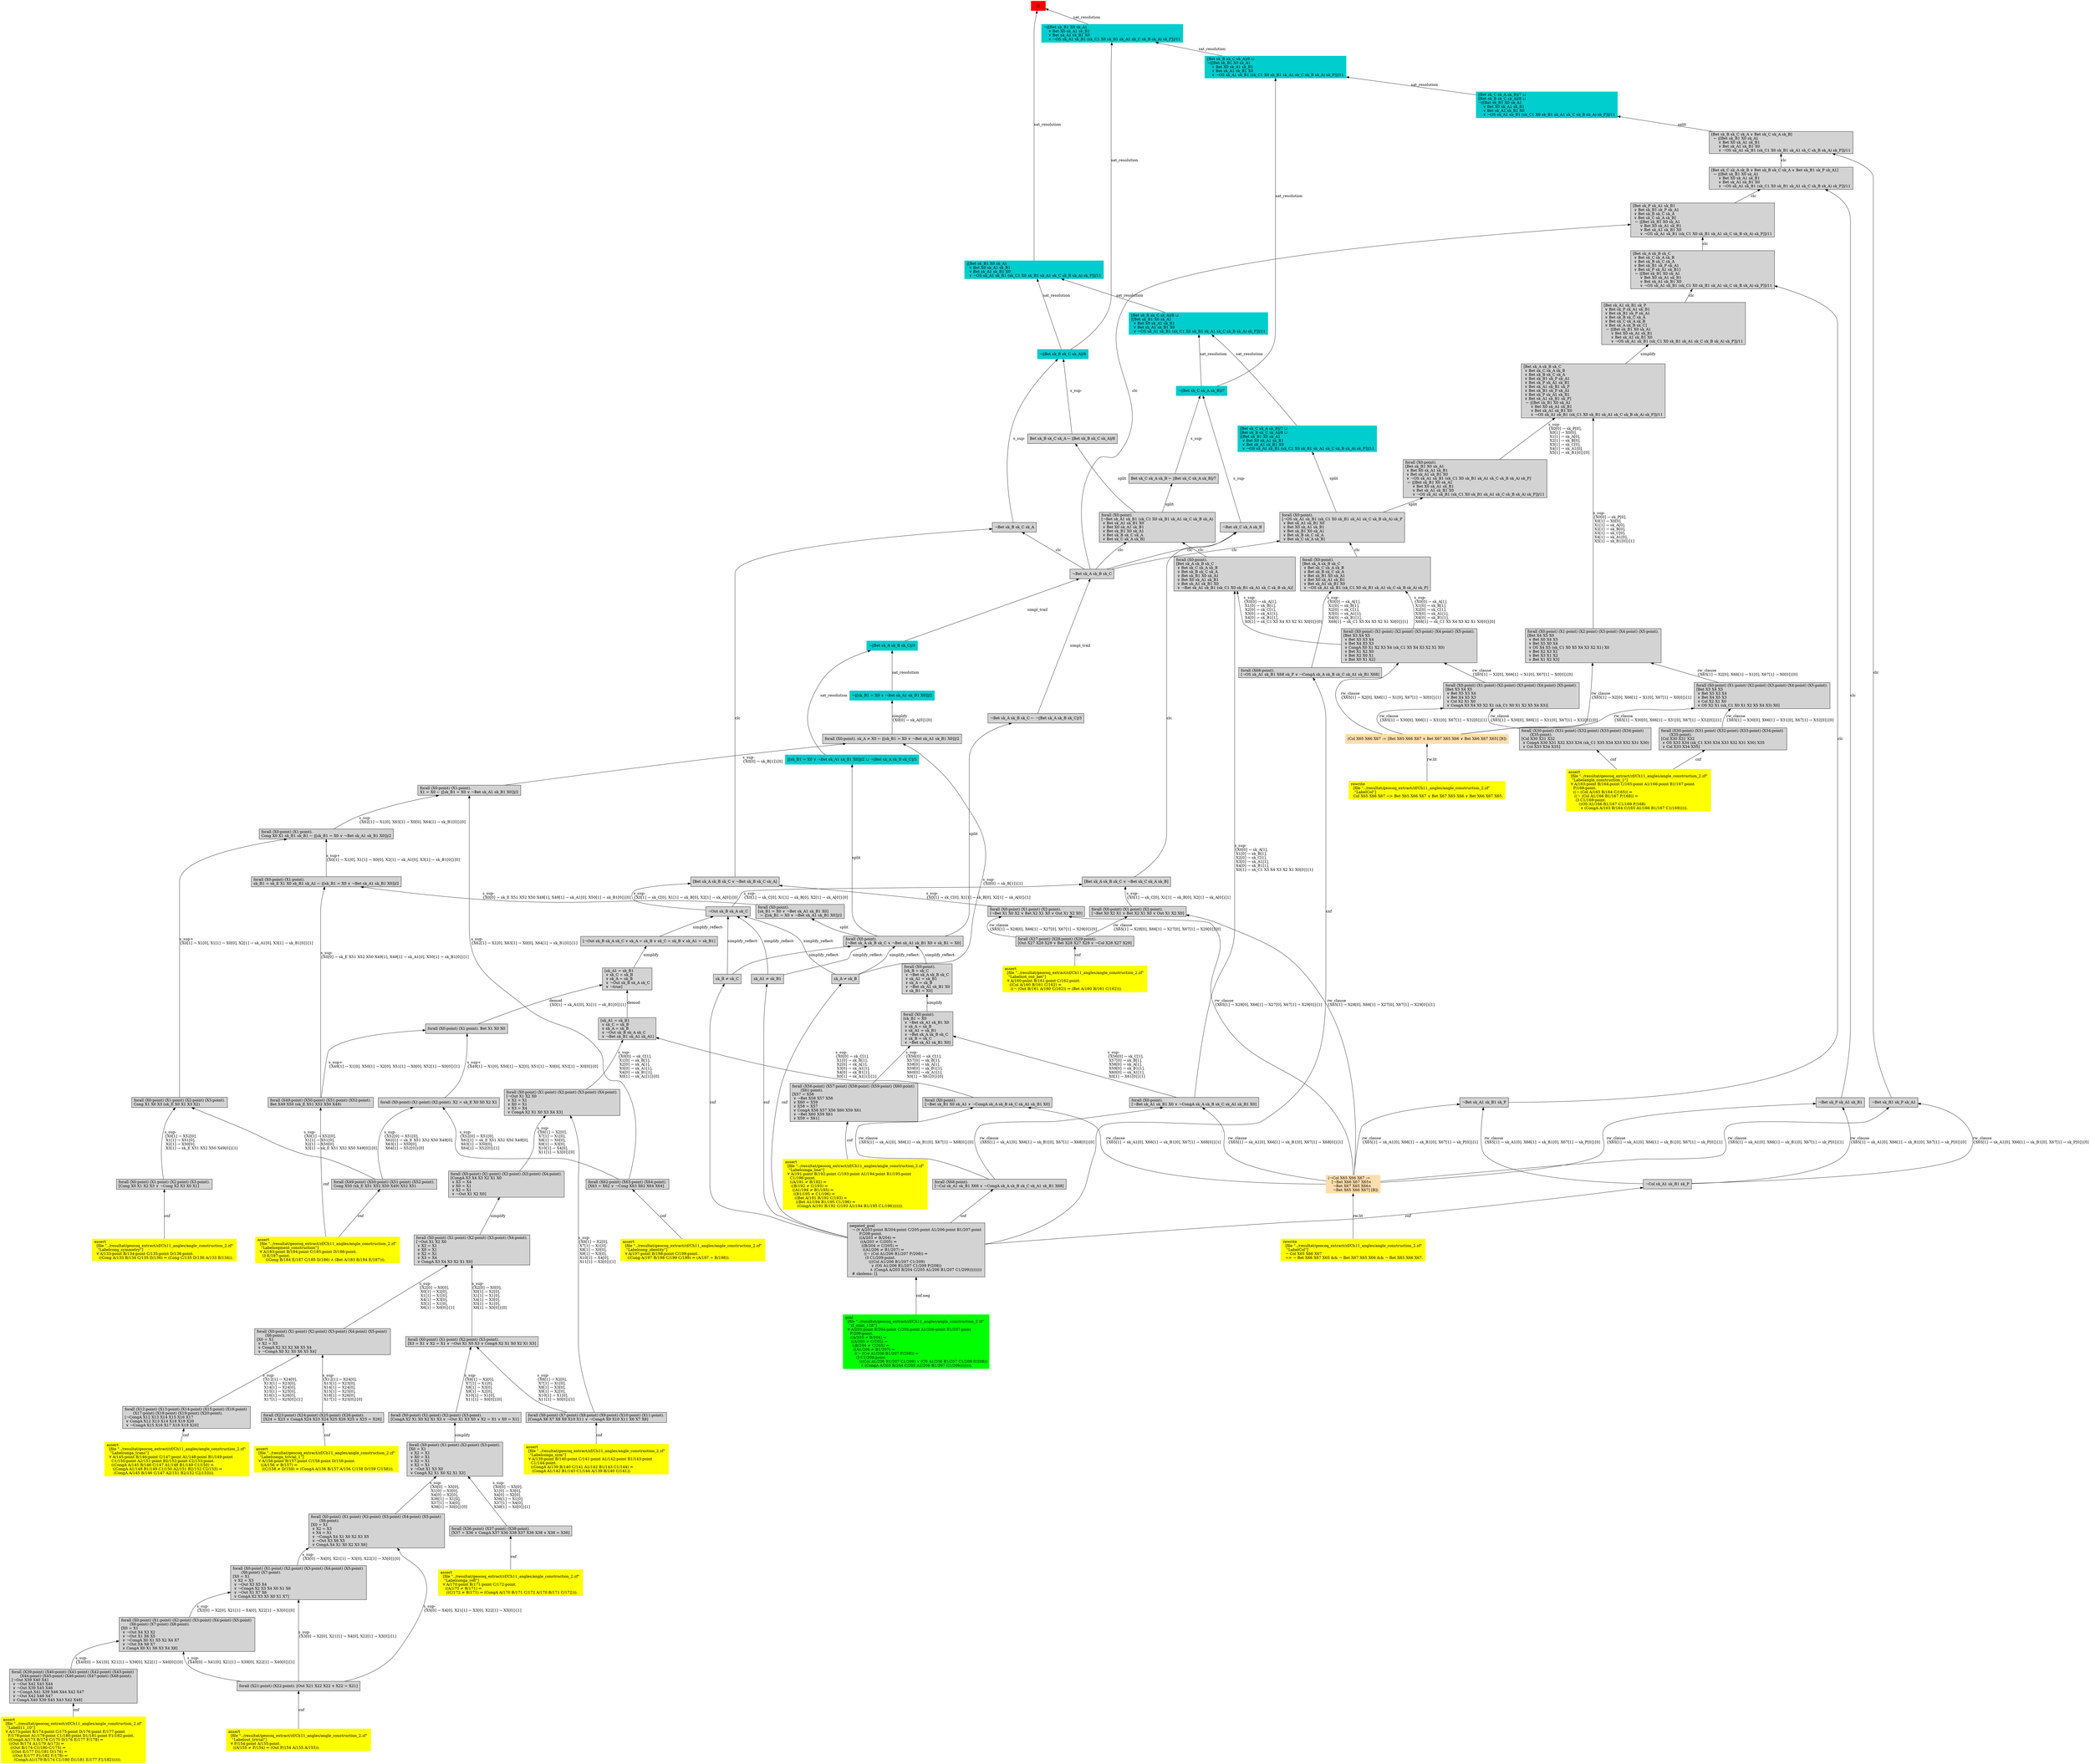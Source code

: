 digraph "unsat_graph" {
  vertex_0 [color=red, label="[]", shape=box, style=filled];
  vertex_0 -> vertex_1 [label="sat_resolution", dir="back"];
  vertex_1 [color=cyan3, shape=box, label="⟦[Bet sk_B1 X0 sk_A1\l  ∨ Bet X0 sk_A1 sk_B1\l  ∨ Bet sk_A1 sk_B1 X0\l  ∨ ¬OS sk_A1 sk_B1 (sk_C1 X0 sk_B1 sk_A1 sk_C sk_B sk_A) sk_P]⟧/11\l", style=filled];
  vertex_1 -> vertex_2 [label="sat_resolution", dir="back"];
  vertex_2 [color=cyan3, shape=box, label="¬⟦Bet sk_B sk_C sk_A⟧/8\l", style=filled];
  vertex_2 -> vertex_3 [label="s_sup-\l", dir="back"];
  vertex_3 [shape=box, label="¬Bet sk_B sk_C sk_A\l", style=filled];
  vertex_3 -> vertex_4 [label="clc", dir="back"];
  vertex_4 [shape=box, label="¬Bet sk_A sk_B sk_C\l", style=filled];
  vertex_4 -> vertex_5 [label="simpl_trail", dir="back"];
  vertex_5 [color=cyan3, shape=box, label="¬⟦Bet sk_A sk_B sk_C⟧/3\l", style=filled];
  vertex_5 -> vertex_6 [label="sat_resolution", dir="back"];
  vertex_6 [color=cyan3, shape=box, label="¬⟦[sk_B1 = X0 ∨ ¬Bet sk_A1 sk_B1 X0]⟧/2\l", style=filled];
  vertex_6 -> vertex_7 [label="simplify\l\{X0[0] → sk_A[0]\}[0]\l", dir="back"];
  vertex_7 [shape=box, label="forall (X0:point). sk_A ≠ X0 ← ⟦[sk_B1 = X0 ∨ ¬Bet sk_A1 sk_B1 X0]⟧/2\l", style=filled];
  vertex_7 -> vertex_8 [label="s_sup-\l\{X0[0] → sk_B[1]\}[1]\l", dir="back"];
  vertex_8 [shape=box, label="sk_A ≠ sk_B\l", style=filled];
  vertex_8 -> vertex_9 [label="cnf", dir="back"];
  vertex_9 [shape=box, label="negated_goal\l  ¬ (∀ A/203:point B/204:point C/205:point A1/206:point B1/207:point \l        P/208:point.\l        ((A/203 ≠ B/204) ⇒\l         ((A/203 ≠ C/205) ⇒\l          ((B/204 ≠ C/205) ⇒\l           ((A1/206 ≠ B1/207) ⇒\l            ((¬ (Col A1/206 B1/207 P/208)) ⇒\l             (∃ C1/209:point.\l                (((Col A1/206 B1/207 C1/209)\l                  ∨ (OS A1/206 B1/207 C1/209 P/208))\l                 ∧ (CongA A/203 B/204 C/205 A1/206 B1/207 C1/209)))))))))\l  # skolems: [].\l", style=filled];
  vertex_9 -> vertex_10 [label="cnf.neg", dir="back"];
  vertex_10 [color=green, shape=box, label="goal\l  [file \"../resultat/geocoq_extract/zf/Ch11_angles/angle_construction_2.zf\" \l   \"zf_stmt_128\"]\l  ∀ A/203:point B/204:point C/205:point A1/206:point B1/207:point \l    P/208:point.\l    ((A/203 ≠ B/204) ⇒\l     ((A/203 ≠ C/205) ⇒\l      ((B/204 ≠ C/205) ⇒\l       ((A1/206 ≠ B1/207) ⇒\l        ((¬ (Col A1/206 B1/207 P/208)) ⇒\l         (∃ C1/209:point.\l            (((Col A1/206 B1/207 C1/209) ∨ (OS A1/206 B1/207 C1/209 P/208))\l             ∧ (CongA A/203 B/204 C/205 A1/206 B1/207 C1/209)))))))).\l", style=filled];
  vertex_7 -> vertex_11 [label="s_sup-\l\{X0[0] → sk_B[1]\}[0]\l", dir="back"];
  vertex_11 [shape=box, label="forall (X0:point) (X1:point).\lX1 = X0 ← ⟦[sk_B1 = X0 ∨ ¬Bet sk_A1 sk_B1 X0]⟧/2\l", style=filled];
  vertex_11 -> vertex_12 [label="s_sup-\l\{X62[1] → X1[0], X63[1] → X0[0], X64[1] → sk_B1[0]\}[1]\l", dir="back"];
  vertex_12 [shape=box, label="forall (X62:point) (X63:point) (X64:point).\l[X63 = X62 ∨ ¬Cong X63 X62 X64 X64]\l", style=filled];
  vertex_12 -> vertex_13 [label="cnf", dir="back"];
  vertex_13 [color=yellow, shape=box, label="assert\l  [file \"../resultat/geocoq_extract/zf/Ch11_angles/angle_construction_2.zf\" \l   \"Labelcong_identity\"]\l  ∀ A/197:point B/198:point C/199:point.\l    ((Cong A/197 B/198 C/199 C/199) ⇒ (A/197 = B/198)).\l", style=filled];
  vertex_11 -> vertex_14 [label="s_sup-\l\{X62[1] → X1[0], X63[1] → X0[0], X64[1] → sk_B1[0]\}[0]\l", dir="back"];
  vertex_14 [shape=box, label="forall (X0:point) (X1:point).\lCong X0 X1 sk_B1 sk_B1 ← ⟦[sk_B1 = X0 ∨ ¬Bet sk_A1 sk_B1 X0]⟧/2\l", style=filled];
  vertex_14 -> vertex_15 [label="s_sup+\l\{X0[1] → X1[0], X1[1] → X0[0], X2[1] → sk_A1[0], X3[1] → sk_B1[0]\}[1]\l", dir="back"];
  vertex_15 [shape=box, label="forall (X0:point) (X1:point) (X2:point) (X3:point).\lCong X1 X0 X3 (sk_E X0 X1 X3 X2)\l", style=filled];
  vertex_15 -> vertex_16 [label="s_sup-\l\{X0[1] → X52[0], \l X1[1] → X51[0], \l X2[1] → X50[0], \l X3[1] → sk_E X51 X52 X50 X49[0]\}[1]\l", dir="back"];
  vertex_16 [shape=box, label="forall (X0:point) (X1:point) (X2:point) (X3:point).\l[Cong X0 X1 X2 X3 ∨ ¬Cong X2 X3 X0 X1]\l", style=filled];
  vertex_16 -> vertex_17 [label="cnf", dir="back"];
  vertex_17 [color=yellow, shape=box, label="assert\l  [file \"../resultat/geocoq_extract/zf/Ch11_angles/angle_construction_2.zf\" \l   \"Labelcong_symmetry\"]\l  ∀ A/133:point B/134:point C/135:point D/136:point.\l    ((Cong A/133 B/134 C/135 D/136) ⇒ (Cong C/135 D/136 A/133 B/134)).\l", style=filled];
  vertex_15 -> vertex_18 [label="s_sup-\l\{X0[1] → X52[0], \l X1[1] → X51[0], \l X2[1] → X50[0], \l X3[1] → sk_E X51 X52 X50 X49[0]\}[0]\l", dir="back"];
  vertex_18 [shape=box, label="forall (X49:point) (X50:point) (X51:point) (X52:point).\lCong X50 (sk_E X51 X52 X50 X49) X52 X51\l", style=filled];
  vertex_18 -> vertex_19 [label="cnf", dir="back"];
  vertex_19 [color=yellow, shape=box, label="assert\l  [file \"../resultat/geocoq_extract/zf/Ch11_angles/angle_construction_2.zf\" \l   \"Labelsegment_construction\"]\l  ∀ A/183:point B/184:point C/185:point D/186:point.\l    (∃ E/187:point.\l       ((Cong B/184 E/187 C/185 D/186) ∧ (Bet A/183 B/184 E/187))).\l", style=filled];
  vertex_14 -> vertex_20 [label="s_sup+\l\{X0[1] → X1[0], X1[1] → X0[0], X2[1] → sk_A1[0], X3[1] → sk_B1[0]\}[0]\l", dir="back"];
  vertex_20 [shape=box, label="forall (X0:point) (X1:point).\lsk_B1 = sk_E X1 X0 sk_B1 sk_A1 ← ⟦[sk_B1 = X0 ∨ ¬Bet sk_A1 sk_B1 X0]⟧/2\l", style=filled];
  vertex_20 -> vertex_21 [label="s_sup-\l\{X0[0] → sk_E X51 X52 X50 X49[1], X49[1] → sk_A1[0], X50[1] → sk_B1[0]\}[0]\l", dir="back"];
  vertex_21 [shape=box, label="forall (X0:point).\l[sk_B1 = X0 ∨ ¬Bet sk_A1 sk_B1 X0]\l  ← ⟦[sk_B1 = X0 ∨ ¬Bet sk_A1 sk_B1 X0]⟧/2\l", style=filled];
  vertex_21 -> vertex_22 [label="split", dir="back"];
  vertex_22 [shape=box, label="forall (X0:point).\l[¬Bet sk_A sk_B sk_C ∨ ¬Bet sk_A1 sk_B1 X0 ∨ sk_B1 = X0]\l", style=filled];
  vertex_22 -> vertex_23 [label="simplify_reflect-", dir="back"];
  vertex_23 [shape=box, label="sk_B ≠ sk_C\l", style=filled];
  vertex_23 -> vertex_9 [label="cnf", dir="back"];
  vertex_22 -> vertex_24 [label="simplify_reflect-", dir="back"];
  vertex_24 [shape=box, label="sk_A1 ≠ sk_B1\l", style=filled];
  vertex_24 -> vertex_9 [label="cnf", dir="back"];
  vertex_22 -> vertex_8 [label="simplify_reflect-", dir="back"];
  vertex_22 -> vertex_25 [label="simplify_reflect-", dir="back"];
  vertex_25 [shape=box, label="forall (X0:point).\l[sk_B = sk_C\l ∨ ¬Bet sk_A sk_B sk_C\l ∨ sk_A1 = sk_B1\l ∨ sk_A = sk_B\l ∨ ¬Bet sk_A1 sk_B1 X0\l ∨ sk_B1 = X0]\l", style=filled];
  vertex_25 -> vertex_26 [label="simplify", dir="back"];
  vertex_26 [shape=box, label="forall (X0:point).\l[sk_B1 = X0\l ∨ ¬Bet sk_A1 sk_B1 X0\l ∨ sk_A = sk_B\l ∨ sk_A1 = sk_B1\l ∨ ¬Bet sk_A sk_B sk_C\l ∨ sk_B = sk_C\l ∨ ¬Bet sk_A1 sk_B1 X0]\l", style=filled];
  vertex_26 -> vertex_27 [label="s_sup-\l\{X56[0] → sk_C[1], \l X57[0] → sk_B[1], \l X58[0] → sk_A[1], \l X59[0] → sk_B1[1], \l X60[0] → sk_A1[1], \l X0[1] → X61[0]\}[1]\l", dir="back"];
  vertex_27 [shape=box, label="forall (X0:point).\l[¬Bet sk_A1 sk_B1 X0 ∨ ¬CongA sk_A sk_B sk_C sk_A1 sk_B1 X0]\l", style=filled];
  vertex_27 -> vertex_28 [label="rw_clause\l\{X65[1] → sk_A1[0], X66[1] → sk_B1[0], X67[1] → X68[0]\}[1]\l", dir="back"];
  vertex_28 [color=navajowhite, shape=box, label="(¬Col X65 X66 X67 :=\l   [¬Bet X66 X67 X65∧\l    ¬Bet X67 X65 X66∧\l    ¬Bet X65 X66 X67] [B])\l", style=filled];
  vertex_28 -> vertex_29 [label="rw.lit", dir="back"];
  vertex_29 [color=yellow, shape=box, label="rewrite\l  [file \"../resultat/geocoq_extract/zf/Ch11_angles/angle_construction_2.zf\" \l   \"LabelCol\"]\l  ¬ Col X65 X66 X67\l  =\> ¬ Bet X66 X67 X65 && ¬ Bet X67 X65 X66 && ¬ Bet X65 X66 X67.\l", style=filled];
  vertex_27 -> vertex_30 [label="rw_clause\l\{X65[1] → sk_A1[0], X66[1] → sk_B1[0], X67[1] → X68[0]\}[0]\l", dir="back"];
  vertex_30 [shape=box, label="forall (X68:point).\l[¬Col sk_A1 sk_B1 X68 ∨ ¬CongA sk_A sk_B sk_C sk_A1 sk_B1 X68]\l", style=filled];
  vertex_30 -> vertex_9 [label="cnf", dir="back"];
  vertex_26 -> vertex_31 [label="s_sup-\l\{X56[0] → sk_C[1], \l X57[0] → sk_B[1], \l X58[0] → sk_A[1], \l X59[0] → sk_B1[1], \l X60[0] → sk_A1[1], \l X0[1] → X61[0]\}[0]\l", dir="back"];
  vertex_31 [shape=box, label="forall (X56:point) (X57:point) (X58:point) (X59:point) (X60:point) \l       (X61:point).\l[X57 = X56\l ∨ ¬Bet X58 X57 X56\l ∨ X60 = X59\l ∨ X58 = X57\l ∨ CongA X58 X57 X56 X60 X59 X61\l ∨ ¬Bet X60 X59 X61\l ∨ X59 = X61]\l", style=filled];
  vertex_31 -> vertex_32 [label="cnf", dir="back"];
  vertex_32 [color=yellow, shape=box, label="assert\l  [file \"../resultat/geocoq_extract/zf/Ch11_angles/angle_construction_2.zf\" \l   \"Labelconga_line\"]\l  ∀ A/191:point B/192:point C/193:point A1/194:point B1/195:point \l    C1/196:point.\l    ((A/191 ≠ B/192) ⇒\l     ((B/192 ≠ C/193) ⇒\l      ((A1/194 ≠ B1/195) ⇒\l       ((B1/195 ≠ C1/196) ⇒\l        ((Bet A/191 B/192 C/193) ⇒\l         ((Bet A1/194 B1/195 C1/196) ⇒\l          (CongA A/191 B/192 C/193 A1/194 B1/195 C1/196))))))).\l", style=filled];
  vertex_20 -> vertex_33 [label="s_sup-\l\{X0[0] → sk_E X51 X52 X50 X49[1], X49[1] → sk_A1[0], X50[1] → sk_B1[0]\}[1]\l", dir="back"];
  vertex_33 [shape=box, label="forall (X49:point) (X50:point) (X51:point) (X52:point).\lBet X49 X50 (sk_E X51 X52 X50 X49)\l", style=filled];
  vertex_33 -> vertex_19 [label="cnf", dir="back"];
  vertex_5 -> vertex_34 [label="sat_resolution", dir="back"];
  vertex_34 [color=cyan3, shape=box, label="⟦[sk_B1 = X0 ∨ ¬Bet sk_A1 sk_B1 X0]⟧/2 ⊔ ¬⟦Bet sk_A sk_B sk_C⟧/3\l", style=filled];
  vertex_34 -> vertex_22 [label="split", dir="back"];
  vertex_4 -> vertex_35 [label="simpl_trail", dir="back"];
  vertex_35 [shape=box, label="¬Bet sk_A sk_B sk_C ← ¬⟦Bet sk_A sk_B sk_C⟧/3\l", style=filled];
  vertex_35 -> vertex_22 [label="split", dir="back"];
  vertex_3 -> vertex_36 [label="clc", dir="back"];
  vertex_36 [shape=box, label="[Bet sk_A sk_B sk_C ∨ ¬Bet sk_B sk_C sk_A]\l", style=filled];
  vertex_36 -> vertex_37 [label="s_sup-\l\{X0[1] → sk_C[0], X1[1] → sk_B[0], X2[1] → sk_A[0]\}[0]\l", dir="back"];
  vertex_37 [shape=box, label="¬Out sk_B sk_A sk_C\l", style=filled];
  vertex_37 -> vertex_8 [label="simplify_reflect-", dir="back"];
  vertex_37 -> vertex_23 [label="simplify_reflect-", dir="back"];
  vertex_37 -> vertex_24 [label="simplify_reflect-", dir="back"];
  vertex_37 -> vertex_38 [label="simplify_reflect-", dir="back"];
  vertex_38 [shape=box, label="[¬Out sk_B sk_A sk_C ∨ sk_A = sk_B ∨ sk_C = sk_B ∨ sk_A1 = sk_B1]\l", style=filled];
  vertex_38 -> vertex_39 [label="simplify", dir="back"];
  vertex_39 [shape=box, label="[sk_A1 = sk_B1\l ∨ sk_C = sk_B\l ∨ sk_A = sk_B\l ∨ ¬Out sk_B sk_A sk_C\l ∨ ¬true]\l", style=filled];
  vertex_39 -> vertex_40 [label="demod\l\{X0[1] → sk_A1[0], X1[1] → sk_B1[0]\}[1]\l", dir="back"];
  vertex_40 [shape=box, label="forall (X0:point) (X1:point). Bet X1 X0 X0\l", style=filled];
  vertex_40 -> vertex_33 [label="s_sup+\l\{X49[1] → X1[0], X50[1] → X2[0], X51[1] → X0[0], X52[1] → X0[0]\}[1]\l", dir="back"];
  vertex_40 -> vertex_41 [label="s_sup+\l\{X49[1] → X1[0], X50[1] → X2[0], X51[1] → X0[0], X52[1] → X0[0]\}[0]\l", dir="back"];
  vertex_41 [shape=box, label="forall (X0:point) (X1:point) (X2:point). X2 = sk_E X0 X0 X2 X1\l", style=filled];
  vertex_41 -> vertex_12 [label="s_sup-\l\{X52[0] → X51[0], \l X62[1] → sk_E X51 X52 X50 X49[0], \l X63[1] → X50[0], \l X64[1] → X52[0]\}[1]\l", dir="back"];
  vertex_41 -> vertex_18 [label="s_sup-\l\{X52[0] → X51[0], \l X62[1] → sk_E X51 X52 X50 X49[0], \l X63[1] → X50[0], \l X64[1] → X52[0]\}[0]\l", dir="back"];
  vertex_39 -> vertex_42 [label="demod", dir="back"];
  vertex_42 [shape=box, label="[sk_A1 = sk_B1\l ∨ sk_C = sk_B\l ∨ sk_A = sk_B\l ∨ ¬Out sk_B sk_A sk_C\l ∨ ¬Bet sk_B1 sk_A1 sk_A1]\l", style=filled];
  vertex_42 -> vertex_43 [label="s_sup-\l\{X0[0] → sk_C[1], \l X1[0] → sk_B[1], \l X2[0] → sk_A[1], \l X3[0] → sk_A1[1], \l X4[0] → sk_B1[1], \l X0[1] → sk_A1[1]\}[1]\l", dir="back"];
  vertex_43 [shape=box, label="forall (X0:point).\l[¬Bet sk_B1 X0 sk_A1 ∨ ¬CongA sk_A sk_B sk_C sk_A1 sk_B1 X0]\l", style=filled];
  vertex_43 -> vertex_28 [label="rw_clause\l\{X65[1] → sk_A1[0], X66[1] → sk_B1[0], X67[1] → X68[0]\}[1]\l", dir="back"];
  vertex_43 -> vertex_30 [label="rw_clause\l\{X65[1] → sk_A1[0], X66[1] → sk_B1[0], X67[1] → X68[0]\}[0]\l", dir="back"];
  vertex_42 -> vertex_44 [label="s_sup-\l\{X0[0] → sk_C[1], \l X1[0] → sk_B[1], \l X2[0] → sk_A[1], \l X3[0] → sk_A1[1], \l X4[0] → sk_B1[1], \l X0[1] → sk_A1[1]\}[0]\l", dir="back"];
  vertex_44 [shape=box, label="forall (X0:point) (X1:point) (X2:point) (X3:point) (X4:point).\l[¬Out X1 X2 X0\l ∨ X2 = X1\l ∨ X0 = X1\l ∨ X3 = X4\l ∨ CongA X2 X1 X0 X3 X4 X3]\l", style=filled];
  vertex_44 -> vertex_45 [label="s_sup-\l\{X6[1] → X2[0], \l X7[1] → X1[0], \l X8[1] → X0[0], \l X9[1] → X3[0], \l X10[1] → X4[0], \l X11[1] → X3[0]\}[1]\l", dir="back"];
  vertex_45 [shape=box, label="forall (X6:point) (X7:point) (X8:point) (X9:point) (X10:point) (X11:point).\l[CongA X6 X7 X8 X9 X10 X11 ∨ ¬CongA X9 X10 X11 X6 X7 X8]\l", style=filled];
  vertex_45 -> vertex_46 [label="cnf", dir="back"];
  vertex_46 [color=yellow, shape=box, label="assert\l  [file \"../resultat/geocoq_extract/zf/Ch11_angles/angle_construction_2.zf\" \l   \"Labelconga_sym\"]\l  ∀ A/139:point B/140:point C/141:point A1/142:point B1/143:point \l    C1/144:point.\l    ((CongA A/139 B/140 C/141 A1/142 B1/143 C1/144) ⇒\l     (CongA A1/142 B1/143 C1/144 A/139 B/140 C/141)).\l", style=filled];
  vertex_44 -> vertex_47 [label="s_sup-\l\{X6[1] → X2[0], \l X7[1] → X1[0], \l X8[1] → X0[0], \l X9[1] → X3[0], \l X10[1] → X4[0], \l X11[1] → X3[0]\}[0]\l", dir="back"];
  vertex_47 [shape=box, label="forall (X0:point) (X1:point) (X2:point) (X3:point) (X4:point).\l[CongA X3 X4 X3 X2 X1 X0\l ∨ X3 = X4\l ∨ X0 = X1\l ∨ X2 = X1\l ∨ ¬Out X1 X2 X0]\l", style=filled];
  vertex_47 -> vertex_48 [label="simplify", dir="back"];
  vertex_48 [shape=box, label="forall (X0:point) (X1:point) (X2:point) (X3:point) (X4:point).\l[¬Out X1 X2 X0\l ∨ X2 = X1\l ∨ X0 = X1\l ∨ X2 = X1\l ∨ X3 = X4\l ∨ CongA X3 X4 X3 X2 X1 X0]\l", style=filled];
  vertex_48 -> vertex_49 [label="s_sup-\l\{X2[0] → X0[0], \l X0[1] → X2[0], \l X1[1] → X1[0], \l X4[1] → X3[0], \l X5[1] → X1[0], \l X6[1] → X0[0]\}[1]\l", dir="back"];
  vertex_49 [shape=box, label="forall (X0:point) (X1:point) (X2:point) (X3:point) (X4:point) (X5:point) \l       (X6:point).\l[X0 = X1\l ∨ X2 = X3\l ∨ CongA X2 X3 X2 X6 X5 X4\l ∨ ¬CongA X0 X1 X0 X6 X5 X4]\l", style=filled];
  vertex_49 -> vertex_50 [label="s_sup-\l\{X12[1] → X24[0], \l X13[1] → X23[0], \l X14[1] → X24[0], \l X15[1] → X25[0], \l X16[1] → X26[0], \l X17[1] → X25[0]\}[1]\l", dir="back"];
  vertex_50 [shape=box, label="forall (X12:point) (X13:point) (X14:point) (X15:point) (X16:point) \l       (X17:point) (X18:point) (X19:point) (X20:point).\l[¬CongA X12 X13 X14 X15 X16 X17\l ∨ CongA X12 X13 X14 X18 X19 X20\l ∨ ¬CongA X15 X16 X17 X18 X19 X20]\l", style=filled];
  vertex_50 -> vertex_51 [label="cnf", dir="back"];
  vertex_51 [color=yellow, shape=box, label="assert\l  [file \"../resultat/geocoq_extract/zf/Ch11_angles/angle_construction_2.zf\" \l   \"Labelconga_trans\"]\l  ∀ A/145:point B/146:point C/147:point A1/148:point B1/149:point \l    C1/150:point A2/151:point B2/152:point C2/153:point.\l    ((CongA A/145 B/146 C/147 A1/148 B1/149 C1/150) ⇒\l     ((CongA A1/148 B1/149 C1/150 A2/151 B2/152 C2/153) ⇒\l      (CongA A/145 B/146 C/147 A2/151 B2/152 C2/153))).\l", style=filled];
  vertex_49 -> vertex_52 [label="s_sup-\l\{X12[1] → X24[0], \l X13[1] → X23[0], \l X14[1] → X24[0], \l X15[1] → X25[0], \l X16[1] → X26[0], \l X17[1] → X25[0]\}[0]\l", dir="back"];
  vertex_52 [shape=box, label="forall (X23:point) (X24:point) (X25:point) (X26:point).\l[X24 = X23 ∨ CongA X24 X23 X24 X25 X26 X25 ∨ X25 = X26]\l", style=filled];
  vertex_52 -> vertex_53 [label="cnf", dir="back"];
  vertex_53 [color=yellow, shape=box, label="assert\l  [file \"../resultat/geocoq_extract/zf/Ch11_angles/angle_construction_2.zf\" \l   \"Labelconga_trivial_1\"]\l  ∀ A/156:point B/157:point C/158:point D/159:point.\l    ((A/156 ≠ B/157) ⇒\l     ((C/158 ≠ D/159) ⇒ (CongA A/156 B/157 A/156 C/158 D/159 C/158))).\l", style=filled];
  vertex_48 -> vertex_54 [label="s_sup-\l\{X2[0] → X0[0], \l X0[1] → X2[0], \l X1[1] → X1[0], \l X4[1] → X3[0], \l X5[1] → X1[0], \l X6[1] → X0[0]\}[0]\l", dir="back"];
  vertex_54 [shape=box, label="forall (X0:point) (X1:point) (X2:point) (X3:point).\l[X3 = X1 ∨ X2 = X1 ∨ ¬Out X1 X0 X3 ∨ CongA X2 X1 X0 X2 X1 X3]\l", style=filled];
  vertex_54 -> vertex_45 [label="s_sup-\l\{X6[1] → X2[0], \l X7[1] → X1[0], \l X8[1] → X3[0], \l X9[1] → X2[0], \l X10[1] → X1[0], \l X11[1] → X0[0]\}[1]\l", dir="back"];
  vertex_54 -> vertex_55 [label="s_sup-\l\{X6[1] → X2[0], \l X7[1] → X1[0], \l X8[1] → X3[0], \l X9[1] → X2[0], \l X10[1] → X1[0], \l X11[1] → X0[0]\}[0]\l", dir="back"];
  vertex_55 [shape=box, label="forall (X0:point) (X1:point) (X2:point) (X3:point).\l[CongA X2 X1 X0 X2 X1 X3 ∨ ¬Out X1 X3 X0 ∨ X2 = X1 ∨ X0 = X1]\l", style=filled];
  vertex_55 -> vertex_56 [label="simplify", dir="back"];
  vertex_56 [shape=box, label="forall (X0:point) (X1:point) (X2:point) (X3:point).\l[X0 = X1\l ∨ X2 = X1\l ∨ X0 = X1\l ∨ X2 = X1\l ∨ X2 = X1\l ∨ ¬Out X1 X3 X0\l ∨ CongA X2 X1 X0 X2 X1 X3]\l", style=filled];
  vertex_56 -> vertex_57 [label="s_sup-\l\{X0[0] → X5[0], \l X1[0] → X3[0], \l X4[0] → X2[0], \l X36[1] → X1[0], \l X37[1] → X4[0], \l X38[1] → X0[0]\}[0]\l", dir="back"];
  vertex_57 [shape=box, label="forall (X0:point) (X1:point) (X2:point) (X3:point) (X4:point) (X5:point) \l       (X6:point).\l[X0 = X1\l ∨ X2 = X3\l ∨ X4 = X1\l ∨ ¬CongA X4 X1 X0 X2 X3 X5\l ∨ ¬Out X3 X6 X5\l ∨ CongA X4 X1 X0 X2 X3 X6]\l", style=filled];
  vertex_57 -> vertex_58 [label="s_sup-\l\{X5[0] → X4[0], X21[1] → X3[0], X22[1] → X5[0]\}[0]\l", dir="back"];
  vertex_58 [shape=box, label="forall (X0:point) (X1:point) (X2:point) (X3:point) (X4:point) (X5:point) \l       (X6:point) (X7:point).\l[X0 = X1\l ∨ X2 = X3\l ∨ ¬Out X3 X5 X4\l ∨ ¬CongA X2 X3 X4 X0 X1 X6\l ∨ ¬Out X1 X7 X6\l ∨ CongA X2 X3 X5 X0 X1 X7]\l", style=filled];
  vertex_58 -> vertex_59 [label="s_sup-\l\{X3[0] → X2[0], X21[1] → X4[0], X22[1] → X3[0]\}[0]\l", dir="back"];
  vertex_59 [shape=box, label="forall (X0:point) (X1:point) (X2:point) (X3:point) (X4:point) (X5:point) \l       (X6:point) (X7:point) (X8:point).\l[X0 = X1\l ∨ ¬Out X4 X3 X2\l ∨ ¬Out X1 X6 X5\l ∨ ¬CongA X0 X1 X5 X2 X4 X7\l ∨ ¬Out X4 X8 X7\l ∨ CongA X0 X1 X6 X3 X4 X8]\l", style=filled];
  vertex_59 -> vertex_60 [label="s_sup-\l\{X40[0] → X41[0], X21[1] → X39[0], X22[1] → X40[0]\}[0]\l", dir="back"];
  vertex_60 [shape=box, label="forall (X39:point) (X40:point) (X41:point) (X42:point) (X43:point) \l       (X44:point) (X45:point) (X46:point) (X47:point) (X48:point).\l[¬Out X39 X40 X41\l ∨ ¬Out X42 X43 X44\l ∨ ¬Out X39 X45 X46\l ∨ ¬CongA X41 X39 X46 X44 X42 X47\l ∨ ¬Out X42 X48 X47\l ∨ CongA X40 X39 X45 X43 X42 X48]\l", style=filled];
  vertex_60 -> vertex_61 [label="cnf", dir="back"];
  vertex_61 [color=yellow, shape=box, label="assert\l  [file \"../resultat/geocoq_extract/zf/Ch11_angles/angle_construction_2.zf\" \l   \"Labell11_10\"]\l  ∀ A/173:point B/174:point C/175:point D/176:point E/177:point \l    F/178:point A1/179:point C1/180:point D1/181:point F1/182:point.\l    ((CongA A/173 B/174 C/175 D/176 E/177 F/178) ⇒\l     ((Out B/174 A1/179 A/173) ⇒\l      ((Out B/174 C1/180 C/175) ⇒\l       ((Out E/177 D1/181 D/176) ⇒\l        ((Out E/177 F1/182 F/178) ⇒\l         (CongA A1/179 B/174 C1/180 D1/181 E/177 F1/182)))))).\l", style=filled];
  vertex_59 -> vertex_62 [label="s_sup-\l\{X40[0] → X41[0], X21[1] → X39[0], X22[1] → X40[0]\}[1]\l", dir="back"];
  vertex_62 [shape=box, label="forall (X21:point) (X22:point). [Out X21 X22 X22 ∨ X22 = X21]\l", style=filled];
  vertex_62 -> vertex_63 [label="cnf", dir="back"];
  vertex_63 [color=yellow, shape=box, label="assert\l  [file \"../resultat/geocoq_extract/zf/Ch11_angles/angle_construction_2.zf\" \l   \"Labelout_trivial\"]\l  ∀ P/154:point A/155:point.\l    ((A/155 ≠ P/154) ⇒ (Out P/154 A/155 A/155)).\l", style=filled];
  vertex_58 -> vertex_62 [label="s_sup-\l\{X3[0] → X2[0], X21[1] → X4[0], X22[1] → X3[0]\}[1]\l", dir="back"];
  vertex_57 -> vertex_62 [label="s_sup-\l\{X5[0] → X4[0], X21[1] → X3[0], X22[1] → X5[0]\}[1]\l", dir="back"];
  vertex_56 -> vertex_64 [label="s_sup-\l\{X0[0] → X5[0], \l X1[0] → X3[0], \l X4[0] → X2[0], \l X36[1] → X1[0], \l X37[1] → X4[0], \l X38[1] → X0[0]\}[1]\l", dir="back"];
  vertex_64 [shape=box, label="forall (X36:point) (X37:point) (X38:point).\l[X37 = X36 ∨ CongA X37 X36 X38 X37 X36 X38 ∨ X38 = X36]\l", style=filled];
  vertex_64 -> vertex_65 [label="cnf", dir="back"];
  vertex_65 [color=yellow, shape=box, label="assert\l  [file \"../resultat/geocoq_extract/zf/Ch11_angles/angle_construction_2.zf\" \l   \"Labelconga_refl\"]\l  ∀ A/170:point B/171:point C/172:point.\l    ((A/170 ≠ B/171) ⇒\l     ((C/172 ≠ B/171) ⇒ (CongA A/170 B/171 C/172 A/170 B/171 C/172))).\l", style=filled];
  vertex_36 -> vertex_66 [label="s_sup-\l\{X0[1] → sk_C[0], X1[1] → sk_B[0], X2[1] → sk_A[0]\}[1]\l", dir="back"];
  vertex_66 [shape=box, label="forall (X0:point) (X1:point) (X2:point).\l[¬Bet X1 X0 X2 ∨ Bet X2 X1 X0 ∨ Out X1 X2 X0]\l", style=filled];
  vertex_66 -> vertex_28 [label="rw_clause\l\{X65[1] → X28[0], X66[1] → X27[0], X67[1] → X29[0]\}[1]\l", dir="back"];
  vertex_66 -> vertex_67 [label="rw_clause\l\{X65[1] → X28[0], X66[1] → X27[0], X67[1] → X29[0]\}[0]\l", dir="back"];
  vertex_67 [shape=box, label="forall (X27:point) (X28:point) (X29:point).\l[Out X27 X28 X29 ∨ Bet X28 X27 X29 ∨ ¬Col X28 X27 X29]\l", style=filled];
  vertex_67 -> vertex_68 [label="cnf", dir="back"];
  vertex_68 [color=yellow, shape=box, label="assert\l  [file \"../resultat/geocoq_extract/zf/Ch11_angles/angle_construction_2.zf\" \l   \"Labelnot_out_bet\"]\l  ∀ A/160:point B/161:point C/162:point.\l    ((Col A/160 B/161 C/162) ⇒\l     ((¬ (Out B/161 A/160 C/162)) ⇒ (Bet A/160 B/161 C/162))).\l", style=filled];
  vertex_2 -> vertex_69 [label="s_sup-\l", dir="back"];
  vertex_69 [shape=box, label="Bet sk_B sk_C sk_A ← ⟦Bet sk_B sk_C sk_A⟧/8\l", style=filled];
  vertex_69 -> vertex_70 [label="split", dir="back"];
  vertex_70 [shape=box, label="forall (X0:point).\l[¬Bet sk_A1 sk_B1 (sk_C1 X0 sk_B1 sk_A1 sk_C sk_B sk_A)\l ∨ Bet sk_A1 sk_B1 X0\l ∨ Bet X0 sk_A1 sk_B1\l ∨ Bet sk_B1 X0 sk_A1\l ∨ Bet sk_B sk_C sk_A\l ∨ Bet sk_C sk_A sk_B]\l", style=filled];
  vertex_70 -> vertex_4 [label="clc", dir="back"];
  vertex_70 -> vertex_71 [label="clc", dir="back"];
  vertex_71 [shape=box, label="forall (X0:point).\l[Bet sk_A sk_B sk_C\l ∨ Bet sk_C sk_A sk_B\l ∨ Bet sk_B sk_C sk_A\l ∨ Bet sk_B1 X0 sk_A1\l ∨ Bet X0 sk_A1 sk_B1\l ∨ Bet sk_A1 sk_B1 X0\l ∨ ¬Bet sk_A1 sk_B1 (sk_C1 X0 sk_B1 sk_A1 sk_C sk_B sk_A)]\l", style=filled];
  vertex_71 -> vertex_27 [label="s_sup-\l\{X0[0] → sk_A[1], \l X1[0] → sk_B[1], \l X2[0] → sk_C[1], \l X3[0] → sk_A1[1], \l X4[0] → sk_B1[1], \l X0[1] → sk_C1 X5 X4 X3 X2 X1 X0[0]\}[1]\l", dir="back"];
  vertex_71 -> vertex_72 [label="s_sup-\l\{X0[0] → sk_A[1], \l X1[0] → sk_B[1], \l X2[0] → sk_C[1], \l X3[0] → sk_A1[1], \l X4[0] → sk_B1[1], \l X0[1] → sk_C1 X5 X4 X3 X2 X1 X0[0]\}[0]\l", dir="back"];
  vertex_72 [shape=box, label="forall (X0:point) (X1:point) (X2:point) (X3:point) (X4:point) (X5:point).\l[Bet X3 X4 X5\l ∨ Bet X5 X3 X4\l ∨ Bet X4 X5 X3\l ∨ CongA X0 X1 X2 X3 X4 (sk_C1 X5 X4 X3 X2 X1 X0)\l ∨ Bet X1 X2 X0\l ∨ Bet X2 X0 X1\l ∨ Bet X0 X1 X2]\l", style=filled];
  vertex_72 -> vertex_73 [label="rw_clause\l\{X65[1] → X2[0], X66[1] → X1[0], X67[1] → X0[0]\}[1]\l", dir="back"];
  vertex_73 [color=navajowhite, shape=box, label="(Col X65 X66 X67 := [Bet X65 X66 X67 ∨ Bet X67 X65 X66 ∨ Bet X66 X67 X65] [B])\l", style=filled];
  vertex_73 -> vertex_74 [label="rw.lit", dir="back"];
  vertex_74 [color=yellow, shape=box, label="rewrite\l  [file \"../resultat/geocoq_extract/zf/Ch11_angles/angle_construction_2.zf\" \l   \"LabelCol\"]\l  Col X65 X66 X67 =\> Bet X65 X66 X67 ∨ Bet X67 X65 X66 ∨ Bet X66 X67 X65.\l", style=filled];
  vertex_72 -> vertex_75 [label="rw_clause\l\{X65[1] → X2[0], X66[1] → X1[0], X67[1] → X0[0]\}[0]\l", dir="back"];
  vertex_75 [shape=box, label="forall (X0:point) (X1:point) (X2:point) (X3:point) (X4:point) (X5:point).\l[Bet X3 X4 X5\l ∨ Bet X5 X3 X4\l ∨ Bet X4 X5 X3\l ∨ Col X2 X1 X0\l ∨ CongA X3 X4 X5 X2 X1 (sk_C1 X0 X1 X2 X5 X4 X3)]\l", style=filled];
  vertex_75 -> vertex_73 [label="rw_clause\l\{X65[1] → X30[0], X66[1] → X31[0], X67[1] → X32[0]\}[1]\l", dir="back"];
  vertex_75 -> vertex_76 [label="rw_clause\l\{X65[1] → X30[0], X66[1] → X31[0], X67[1] → X32[0]\}[0]\l", dir="back"];
  vertex_76 [shape=box, label="forall (X30:point) (X31:point) (X32:point) (X33:point) (X34:point) \l       (X35:point).\l[Col X30 X31 X32\l ∨ CongA X30 X31 X32 X33 X34 (sk_C1 X35 X34 X33 X32 X31 X30)\l ∨ Col X33 X34 X35]\l", style=filled];
  vertex_76 -> vertex_77 [label="cnf", dir="back"];
  vertex_77 [color=yellow, shape=box, label="assert\l  [file \"../resultat/geocoq_extract/zf/Ch11_angles/angle_construction_2.zf\" \l   \"Labelangle_construction_1\"]\l  ∀ A/163:point B/164:point C/165:point A1/166:point B1/167:point \l    P/168:point.\l    ((¬ (Col A/163 B/164 C/165)) ⇒\l     ((¬ (Col A1/166 B1/167 P/168)) ⇒\l      (∃ C1/169:point.\l         ((OS A1/166 B1/167 C1/169 P/168)\l          ∧ (CongA A/163 B/164 C/165 A1/166 B1/167 C1/169))))).\l", style=filled];
  vertex_1 -> vertex_78 [label="sat_resolution", dir="back"];
  vertex_78 [color=cyan3, shape=box, label="⟦Bet sk_B sk_C sk_A⟧/8 ⊔ \l⟦[Bet sk_B1 X0 sk_A1\l  ∨ Bet X0 sk_A1 sk_B1\l  ∨ Bet sk_A1 sk_B1 X0\l  ∨ ¬OS sk_A1 sk_B1 (sk_C1 X0 sk_B1 sk_A1 sk_C sk_B sk_A) sk_P]⟧/11\l", style=filled];
  vertex_78 -> vertex_79 [label="sat_resolution", dir="back"];
  vertex_79 [color=cyan3, shape=box, label="¬⟦Bet sk_C sk_A sk_B⟧/7\l", style=filled];
  vertex_79 -> vertex_80 [label="s_sup-\l", dir="back"];
  vertex_80 [shape=box, label="¬Bet sk_C sk_A sk_B\l", style=filled];
  vertex_80 -> vertex_4 [label="clc", dir="back"];
  vertex_80 -> vertex_81 [label="clc", dir="back"];
  vertex_81 [shape=box, label="[Bet sk_A sk_B sk_C ∨ ¬Bet sk_C sk_A sk_B]\l", style=filled];
  vertex_81 -> vertex_37 [label="s_sup-\l\{X0[1] → sk_C[0], X1[1] → sk_B[0], X2[1] → sk_A[0]\}[0]\l", dir="back"];
  vertex_81 -> vertex_82 [label="s_sup-\l\{X0[1] → sk_C[0], X1[1] → sk_B[0], X2[1] → sk_A[0]\}[1]\l", dir="back"];
  vertex_82 [shape=box, label="forall (X0:point) (X1:point) (X2:point).\l[¬Bet X0 X2 X1 ∨ Bet X2 X1 X0 ∨ Out X1 X2 X0]\l", style=filled];
  vertex_82 -> vertex_28 [label="rw_clause\l\{X65[1] → X28[0], X66[1] → X27[0], X67[1] → X29[0]\}[1]\l", dir="back"];
  vertex_82 -> vertex_67 [label="rw_clause\l\{X65[1] → X28[0], X66[1] → X27[0], X67[1] → X29[0]\}[0]\l", dir="back"];
  vertex_79 -> vertex_83 [label="s_sup-\l", dir="back"];
  vertex_83 [shape=box, label="Bet sk_C sk_A sk_B ← ⟦Bet sk_C sk_A sk_B⟧/7\l", style=filled];
  vertex_83 -> vertex_70 [label="split", dir="back"];
  vertex_78 -> vertex_84 [label="sat_resolution", dir="back"];
  vertex_84 [color=cyan3, shape=box, label="⟦Bet sk_C sk_A sk_B⟧/7 ⊔ \l⟦Bet sk_B sk_C sk_A⟧/8 ⊔ \l⟦[Bet sk_B1 X0 sk_A1\l  ∨ Bet X0 sk_A1 sk_B1\l  ∨ Bet sk_A1 sk_B1 X0\l  ∨ ¬OS sk_A1 sk_B1 (sk_C1 X0 sk_B1 sk_A1 sk_C sk_B sk_A) sk_P]⟧/11\l", style=filled];
  vertex_84 -> vertex_85 [label="split", dir="back"];
  vertex_85 [shape=box, label="forall (X0:point).\l[¬OS sk_A1 sk_B1 (sk_C1 X0 sk_B1 sk_A1 sk_C sk_B sk_A) sk_P\l ∨ Bet sk_A1 sk_B1 X0\l ∨ Bet X0 sk_A1 sk_B1\l ∨ Bet sk_B1 X0 sk_A1\l ∨ Bet sk_B sk_C sk_A\l ∨ Bet sk_C sk_A sk_B]\l", style=filled];
  vertex_85 -> vertex_4 [label="clc", dir="back"];
  vertex_85 -> vertex_86 [label="clc", dir="back"];
  vertex_86 [shape=box, label="forall (X0:point).\l[Bet sk_A sk_B sk_C\l ∨ Bet sk_C sk_A sk_B\l ∨ Bet sk_B sk_C sk_A\l ∨ Bet sk_B1 X0 sk_A1\l ∨ Bet X0 sk_A1 sk_B1\l ∨ Bet sk_A1 sk_B1 X0\l ∨ ¬OS sk_A1 sk_B1 (sk_C1 X0 sk_B1 sk_A1 sk_C sk_B sk_A) sk_P]\l", style=filled];
  vertex_86 -> vertex_87 [label="s_sup-\l\{X0[0] → sk_A[1], \l X1[0] → sk_B[1], \l X2[0] → sk_C[1], \l X3[0] → sk_A1[1], \l X4[0] → sk_B1[1], \l X68[1] → sk_C1 X5 X4 X3 X2 X1 X0[0]\}[1]\l", dir="back"];
  vertex_87 [shape=box, label="forall (X68:point).\l[¬OS sk_A1 sk_B1 X68 sk_P ∨ ¬CongA sk_A sk_B sk_C sk_A1 sk_B1 X68]\l", style=filled];
  vertex_87 -> vertex_9 [label="cnf", dir="back"];
  vertex_86 -> vertex_72 [label="s_sup-\l\{X0[0] → sk_A[1], \l X1[0] → sk_B[1], \l X2[0] → sk_C[1], \l X3[0] → sk_A1[1], \l X4[0] → sk_B1[1], \l X68[1] → sk_C1 X5 X4 X3 X2 X1 X0[0]\}[0]\l", dir="back"];
  vertex_0 -> vertex_88 [label="sat_resolution", dir="back"];
  vertex_88 [color=cyan3, shape=box, label="¬⟦[Bet sk_B1 X0 sk_A1\l    ∨ Bet X0 sk_A1 sk_B1\l    ∨ Bet sk_A1 sk_B1 X0\l    ∨ ¬OS sk_A1 sk_B1 (sk_C1 X0 sk_B1 sk_A1 sk_C sk_B sk_A) sk_P]⟧/11\l", style=filled];
  vertex_88 -> vertex_2 [label="sat_resolution", dir="back"];
  vertex_88 -> vertex_89 [label="sat_resolution", dir="back"];
  vertex_89 [color=cyan3, shape=box, label="⟦Bet sk_B sk_C sk_A⟧/8 ⊔ \l¬⟦[Bet sk_B1 X0 sk_A1\l    ∨ Bet X0 sk_A1 sk_B1\l    ∨ Bet sk_A1 sk_B1 X0\l    ∨ ¬OS sk_A1 sk_B1 (sk_C1 X0 sk_B1 sk_A1 sk_C sk_B sk_A) sk_P]⟧/11\l", style=filled];
  vertex_89 -> vertex_79 [label="sat_resolution", dir="back"];
  vertex_89 -> vertex_90 [label="sat_resolution", dir="back"];
  vertex_90 [color=cyan3, shape=box, label="⟦Bet sk_C sk_A sk_B⟧/7 ⊔ \l⟦Bet sk_B sk_C sk_A⟧/8 ⊔ \l¬⟦[Bet sk_B1 X0 sk_A1\l    ∨ Bet X0 sk_A1 sk_B1\l    ∨ Bet sk_A1 sk_B1 X0\l    ∨ ¬OS sk_A1 sk_B1 (sk_C1 X0 sk_B1 sk_A1 sk_C sk_B sk_A) sk_P]⟧/11\l", style=filled];
  vertex_90 -> vertex_91 [label="split", dir="back"];
  vertex_91 [shape=box, label="[Bet sk_B sk_C sk_A ∨ Bet sk_C sk_A sk_B]\l  ← ⟦[Bet sk_B1 X0 sk_A1\l      ∨ Bet X0 sk_A1 sk_B1\l      ∨ Bet sk_A1 sk_B1 X0\l      ∨ ¬OS sk_A1 sk_B1 (sk_C1 X0 sk_B1 sk_A1 sk_C sk_B sk_A) sk_P]⟧/11\l", style=filled];
  vertex_91 -> vertex_92 [label="clc", dir="back"];
  vertex_92 [shape=box, label="¬Bet sk_B1 sk_P sk_A1\l", style=filled];
  vertex_92 -> vertex_28 [label="rw_clause\l\{X65[1] → sk_A1[0], X66[1] → sk_B1[0], X67[1] → sk_P[0]\}[1]\l", dir="back"];
  vertex_92 -> vertex_93 [label="rw_clause\l\{X65[1] → sk_A1[0], X66[1] → sk_B1[0], X67[1] → sk_P[0]\}[0]\l", dir="back"];
  vertex_93 [shape=box, label="¬Col sk_A1 sk_B1 sk_P\l", style=filled];
  vertex_93 -> vertex_9 [label="cnf", dir="back"];
  vertex_91 -> vertex_94 [label="clc", dir="back"];
  vertex_94 [shape=box, label="[Bet sk_C sk_A sk_B ∨ Bet sk_B sk_C sk_A ∨ Bet sk_B1 sk_P sk_A1]\l  ← ⟦[Bet sk_B1 X0 sk_A1\l      ∨ Bet X0 sk_A1 sk_B1\l      ∨ Bet sk_A1 sk_B1 X0\l      ∨ ¬OS sk_A1 sk_B1 (sk_C1 X0 sk_B1 sk_A1 sk_C sk_B sk_A) sk_P]⟧/11\l", style=filled];
  vertex_94 -> vertex_95 [label="clc", dir="back"];
  vertex_95 [shape=box, label="¬Bet sk_P sk_A1 sk_B1\l", style=filled];
  vertex_95 -> vertex_28 [label="rw_clause\l\{X65[1] → sk_A1[0], X66[1] → sk_B1[0], X67[1] → sk_P[0]\}[1]\l", dir="back"];
  vertex_95 -> vertex_93 [label="rw_clause\l\{X65[1] → sk_A1[0], X66[1] → sk_B1[0], X67[1] → sk_P[0]\}[0]\l", dir="back"];
  vertex_94 -> vertex_96 [label="clc", dir="back"];
  vertex_96 [shape=box, label="[Bet sk_P sk_A1 sk_B1\l ∨ Bet sk_B1 sk_P sk_A1\l ∨ Bet sk_B sk_C sk_A\l ∨ Bet sk_C sk_A sk_B]\l  ← ⟦[Bet sk_B1 X0 sk_A1\l      ∨ Bet X0 sk_A1 sk_B1\l      ∨ Bet sk_A1 sk_B1 X0\l      ∨ ¬OS sk_A1 sk_B1 (sk_C1 X0 sk_B1 sk_A1 sk_C sk_B sk_A) sk_P]⟧/11\l", style=filled];
  vertex_96 -> vertex_4 [label="clc", dir="back"];
  vertex_96 -> vertex_97 [label="clc", dir="back"];
  vertex_97 [shape=box, label="[Bet sk_A sk_B sk_C\l ∨ Bet sk_C sk_A sk_B\l ∨ Bet sk_B sk_C sk_A\l ∨ Bet sk_B1 sk_P sk_A1\l ∨ Bet sk_P sk_A1 sk_B1]\l  ← ⟦[Bet sk_B1 X0 sk_A1\l      ∨ Bet X0 sk_A1 sk_B1\l      ∨ Bet sk_A1 sk_B1 X0\l      ∨ ¬OS sk_A1 sk_B1 (sk_C1 X0 sk_B1 sk_A1 sk_C sk_B sk_A) sk_P]⟧/11\l", style=filled];
  vertex_97 -> vertex_98 [label="clc", dir="back"];
  vertex_98 [shape=box, label="¬Bet sk_A1 sk_B1 sk_P\l", style=filled];
  vertex_98 -> vertex_28 [label="rw_clause\l\{X65[1] → sk_A1[0], X66[1] → sk_B1[0], X67[1] → sk_P[0]\}[1]\l", dir="back"];
  vertex_98 -> vertex_93 [label="rw_clause\l\{X65[1] → sk_A1[0], X66[1] → sk_B1[0], X67[1] → sk_P[0]\}[0]\l", dir="back"];
  vertex_97 -> vertex_99 [label="clc", dir="back"];
  vertex_99 [shape=box, label="[Bet sk_A1 sk_B1 sk_P\l ∨ Bet sk_P sk_A1 sk_B1\l ∨ Bet sk_B1 sk_P sk_A1\l ∨ Bet sk_B sk_C sk_A\l ∨ Bet sk_C sk_A sk_B\l ∨ Bet sk_A sk_B sk_C]\l  ← ⟦[Bet sk_B1 X0 sk_A1\l      ∨ Bet X0 sk_A1 sk_B1\l      ∨ Bet sk_A1 sk_B1 X0\l      ∨ ¬OS sk_A1 sk_B1 (sk_C1 X0 sk_B1 sk_A1 sk_C sk_B sk_A) sk_P]⟧/11\l", style=filled];
  vertex_99 -> vertex_100 [label="simplify", dir="back"];
  vertex_100 [shape=box, label="[Bet sk_A sk_B sk_C\l ∨ Bet sk_C sk_A sk_B\l ∨ Bet sk_B sk_C sk_A\l ∨ Bet sk_B1 sk_P sk_A1\l ∨ Bet sk_P sk_A1 sk_B1\l ∨ Bet sk_A1 sk_B1 sk_P\l ∨ Bet sk_B1 sk_P sk_A1\l ∨ Bet sk_P sk_A1 sk_B1\l ∨ Bet sk_A1 sk_B1 sk_P]\l  ← ⟦[Bet sk_B1 X0 sk_A1\l      ∨ Bet X0 sk_A1 sk_B1\l      ∨ Bet sk_A1 sk_B1 X0\l      ∨ ¬OS sk_A1 sk_B1 (sk_C1 X0 sk_B1 sk_A1 sk_C sk_B sk_A) sk_P]⟧/11\l", style=filled];
  vertex_100 -> vertex_101 [label="s_sup-\l\{X0[0] → sk_P[0], \l X0[1] → X0[0], \l X1[1] → sk_A[0], \l X2[1] → sk_B[0], \l X3[1] → sk_C[0], \l X4[1] → sk_A1[0], \l X5[1] → sk_B1[0]\}[0]\l", dir="back"];
  vertex_101 [shape=box, label="forall (X0:point).\l[Bet sk_B1 X0 sk_A1\l ∨ Bet X0 sk_A1 sk_B1\l ∨ Bet sk_A1 sk_B1 X0\l ∨ ¬OS sk_A1 sk_B1 (sk_C1 X0 sk_B1 sk_A1 sk_C sk_B sk_A) sk_P]\l  ← ⟦[Bet sk_B1 X0 sk_A1\l      ∨ Bet X0 sk_A1 sk_B1\l      ∨ Bet sk_A1 sk_B1 X0\l      ∨ ¬OS sk_A1 sk_B1 (sk_C1 X0 sk_B1 sk_A1 sk_C sk_B sk_A) sk_P]⟧/11\l", style=filled];
  vertex_101 -> vertex_85 [label="split", dir="back"];
  vertex_100 -> vertex_102 [label="s_sup-\l\{X0[0] → sk_P[0], \l X0[1] → X0[0], \l X1[1] → sk_A[0], \l X2[1] → sk_B[0], \l X3[1] → sk_C[0], \l X4[1] → sk_A1[0], \l X5[1] → sk_B1[0]\}[1]\l", dir="back"];
  vertex_102 [shape=box, label="forall (X0:point) (X1:point) (X2:point) (X3:point) (X4:point) (X5:point).\l[Bet X4 X5 X0\l ∨ Bet X0 X4 X5\l ∨ Bet X5 X0 X4\l ∨ OS X4 X5 (sk_C1 X0 X5 X4 X3 X2 X1) X0\l ∨ Bet X2 X3 X1\l ∨ Bet X3 X1 X2\l ∨ Bet X1 X2 X3]\l", style=filled];
  vertex_102 -> vertex_73 [label="rw_clause\l\{X65[1] → X2[0], X66[1] → X1[0], X67[1] → X0[0]\}[1]\l", dir="back"];
  vertex_102 -> vertex_103 [label="rw_clause\l\{X65[1] → X2[0], X66[1] → X1[0], X67[1] → X0[0]\}[0]\l", dir="back"];
  vertex_103 [shape=box, label="forall (X0:point) (X1:point) (X2:point) (X3:point) (X4:point) (X5:point).\l[Bet X3 X4 X5\l ∨ Bet X5 X3 X4\l ∨ Bet X4 X5 X3\l ∨ Col X2 X1 X0\l ∨ OS X2 X1 (sk_C1 X0 X1 X2 X5 X4 X3) X0]\l", style=filled];
  vertex_103 -> vertex_73 [label="rw_clause\l\{X65[1] → X30[0], X66[1] → X31[0], X67[1] → X32[0]\}[1]\l", dir="back"];
  vertex_103 -> vertex_104 [label="rw_clause\l\{X65[1] → X30[0], X66[1] → X31[0], X67[1] → X32[0]\}[0]\l", dir="back"];
  vertex_104 [shape=box, label="forall (X30:point) (X31:point) (X32:point) (X33:point) (X34:point) \l       (X35:point).\l[Col X30 X31 X32\l ∨ OS X33 X34 (sk_C1 X35 X34 X33 X32 X31 X30) X35\l ∨ Col X33 X34 X35]\l", style=filled];
  vertex_104 -> vertex_77 [label="cnf", dir="back"];
  }


